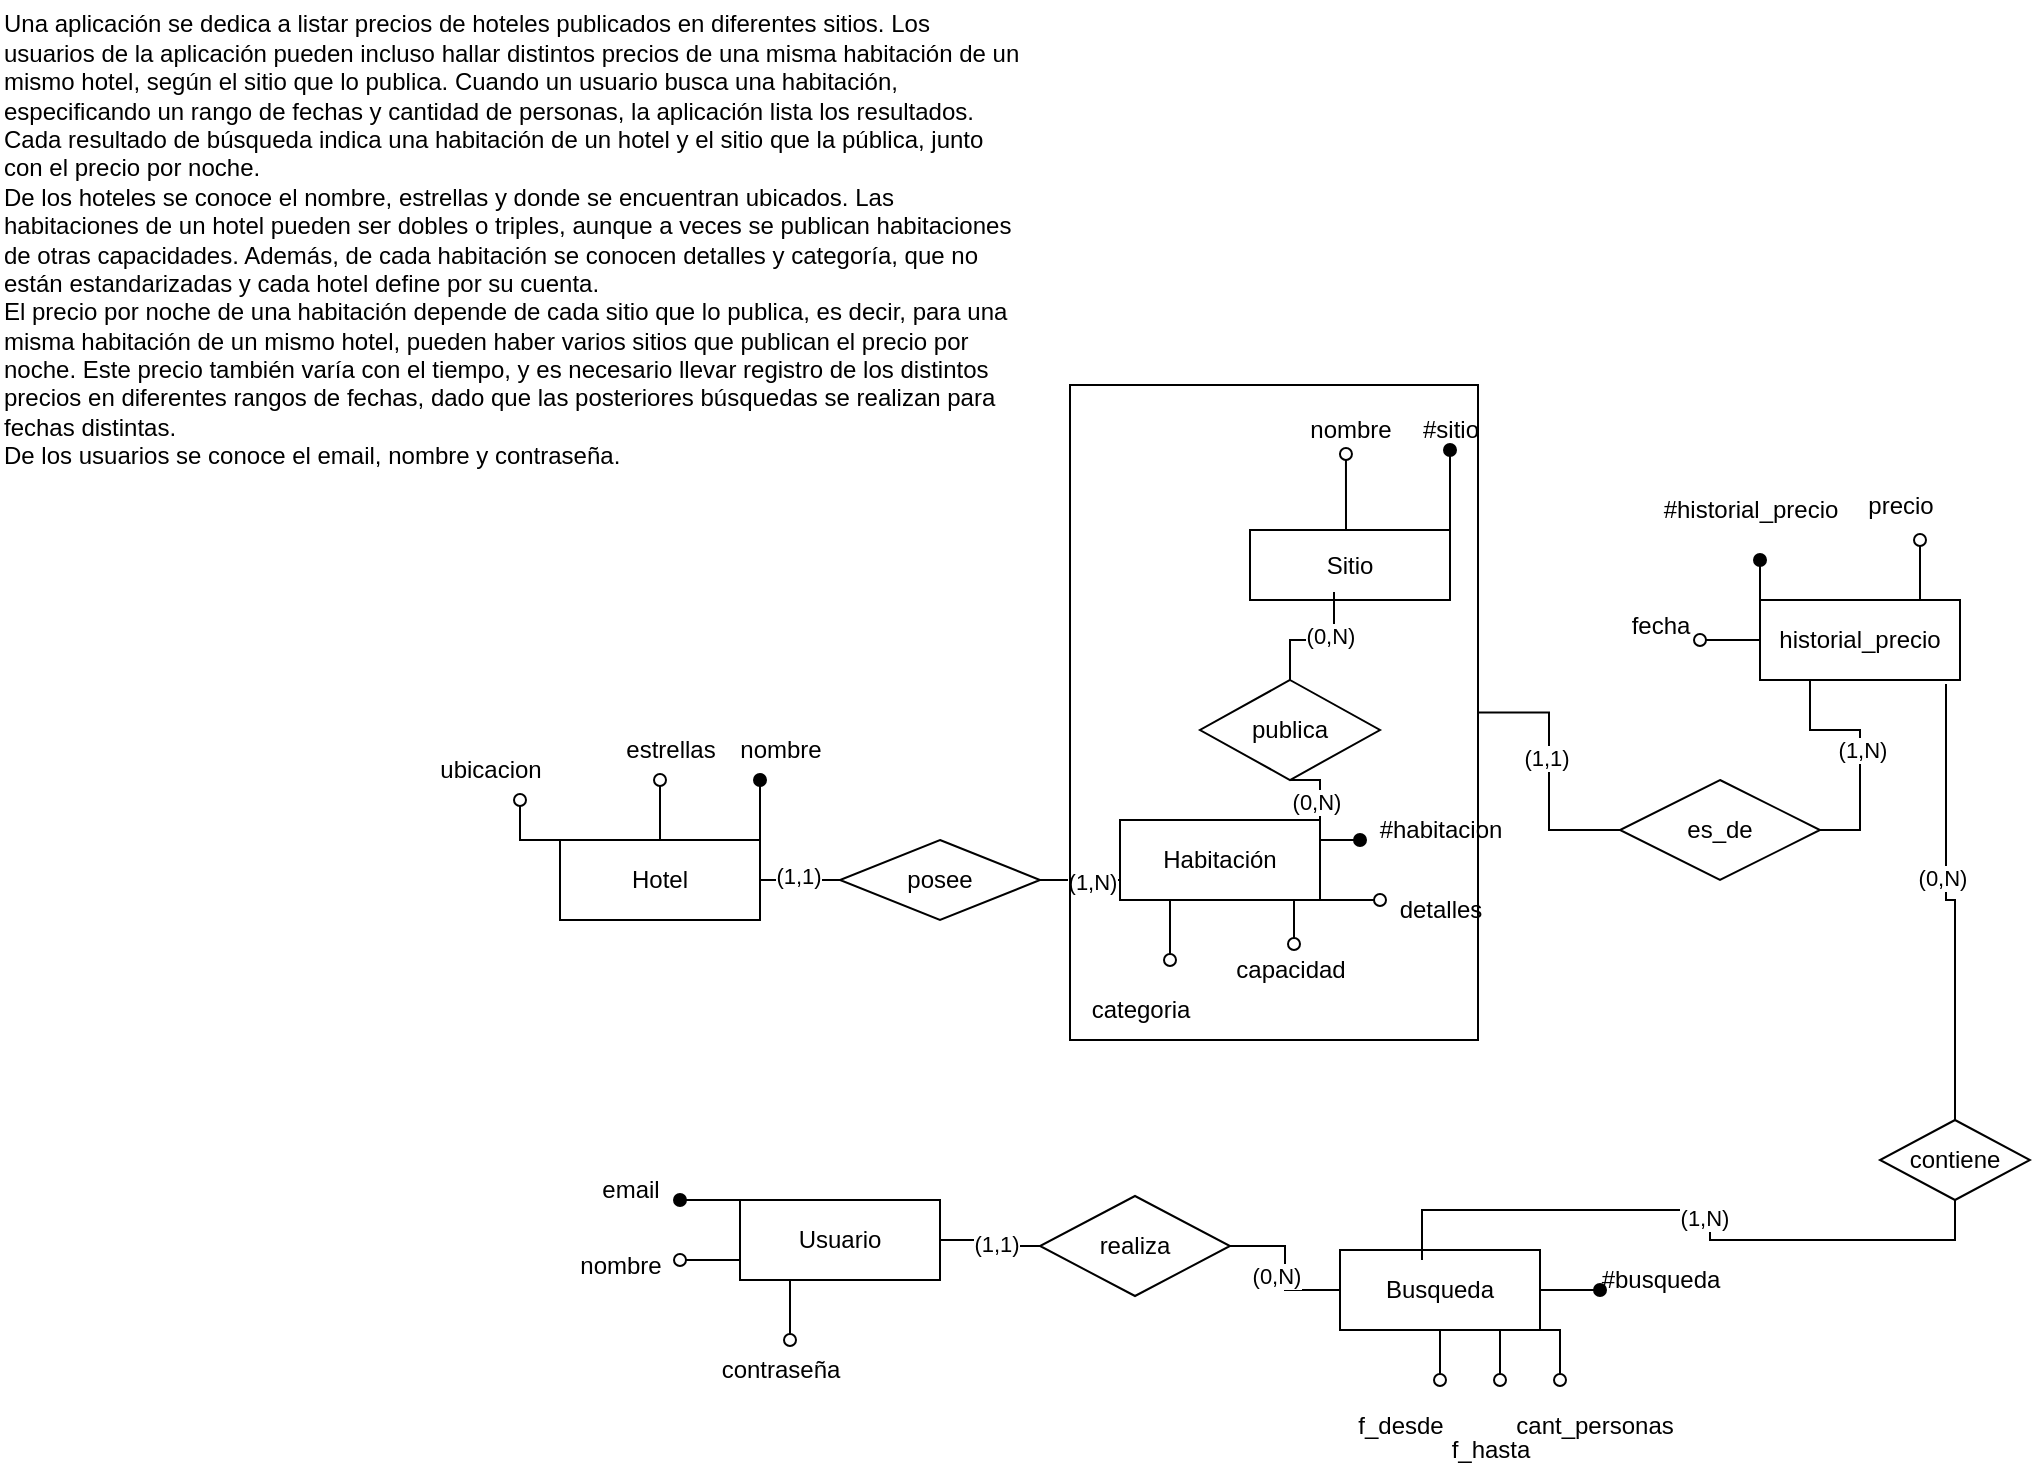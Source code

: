 <mxfile version="28.0.6">
  <diagram name="Página-1" id="sbk1GQn3HhYjgaQl0TJM">
    <mxGraphModel dx="1699" dy="1706" grid="1" gridSize="10" guides="1" tooltips="1" connect="1" arrows="1" fold="1" page="1" pageScale="1" pageWidth="827" pageHeight="1169" math="0" shadow="0">
      <root>
        <mxCell id="0" />
        <mxCell id="1" parent="0" />
        <mxCell id="cxmCBLzJ1Kc4TQCSKeNF-1" value="&lt;div&gt;Una aplicación se dedica a listar precios de hoteles publicados en diferentes sitios. Los&lt;/div&gt;&lt;div&gt;usuarios de la aplicación pueden incluso hallar distintos precios de una misma habitación de un&lt;/div&gt;&lt;div&gt;mismo hotel, según el sitio que lo publica. Cuando un usuario busca una habitación,&lt;/div&gt;&lt;div&gt;especificando un rango de fechas y cantidad de personas, la aplicación lista los resultados.&lt;/div&gt;&lt;div&gt;Cada resultado de búsqueda indica una habitación de un hotel y el sitio que la pública, junto&lt;/div&gt;&lt;div&gt;con el precio por noche.&lt;/div&gt;&lt;div&gt;De los hoteles se conoce el nombre, estrellas y donde se encuentran ubicados. Las&lt;/div&gt;&lt;div&gt;habitaciones de un hotel pueden ser dobles o triples, aunque a veces se publican habitaciones&lt;/div&gt;&lt;div&gt;de otras capacidades. Además, de cada habitación se conocen detalles y categoría, que no&lt;/div&gt;&lt;div&gt;están estandarizadas y cada hotel define por su cuenta.&lt;/div&gt;&lt;div&gt;El precio por noche de una habitación depende de cada sitio que lo publica, es decir, para una&lt;/div&gt;&lt;div&gt;misma habitación de un mismo hotel, pueden haber varios sitios que publican el precio por&lt;/div&gt;&lt;div&gt;noche. Este precio también varía con el tiempo, y es necesario llevar registro de los distintos&lt;/div&gt;&lt;div&gt;precios en diferentes rangos de fechas, dado que las posteriores búsquedas se realizan para&lt;/div&gt;&lt;div&gt;fechas distintas.&lt;/div&gt;&lt;div&gt;De los usuarios se conoce el email, nombre y contraseña.&lt;/div&gt;" style="text;html=1;align=left;verticalAlign=middle;resizable=0;points=[];autosize=1;strokeColor=none;fillColor=none;" parent="1" vertex="1">
          <mxGeometry x="-220" y="-40" width="530" height="240" as="geometry" />
        </mxCell>
        <mxCell id="cxmCBLzJ1Kc4TQCSKeNF-4" style="edgeStyle=orthogonalEdgeStyle;rounded=0;orthogonalLoop=1;jettySize=auto;html=1;exitX=1;exitY=0;exitDx=0;exitDy=0;endArrow=oval;endFill=1;" parent="1" source="cxmCBLzJ1Kc4TQCSKeNF-3" edge="1">
          <mxGeometry relative="1" as="geometry">
            <mxPoint x="160" y="350" as="targetPoint" />
          </mxGeometry>
        </mxCell>
        <mxCell id="cxmCBLzJ1Kc4TQCSKeNF-6" style="edgeStyle=orthogonalEdgeStyle;rounded=0;orthogonalLoop=1;jettySize=auto;html=1;exitX=0.5;exitY=0;exitDx=0;exitDy=0;endArrow=oval;endFill=0;" parent="1" source="cxmCBLzJ1Kc4TQCSKeNF-3" edge="1">
          <mxGeometry relative="1" as="geometry">
            <mxPoint x="110" y="350" as="targetPoint" />
          </mxGeometry>
        </mxCell>
        <mxCell id="cxmCBLzJ1Kc4TQCSKeNF-8" style="edgeStyle=orthogonalEdgeStyle;rounded=0;orthogonalLoop=1;jettySize=auto;html=1;exitX=0;exitY=0;exitDx=0;exitDy=0;endArrow=oval;endFill=0;" parent="1" source="cxmCBLzJ1Kc4TQCSKeNF-3" edge="1">
          <mxGeometry relative="1" as="geometry">
            <mxPoint x="40" y="360" as="targetPoint" />
          </mxGeometry>
        </mxCell>
        <mxCell id="cxmCBLzJ1Kc4TQCSKeNF-3" value="Hotel" style="whiteSpace=wrap;html=1;align=center;" parent="1" vertex="1">
          <mxGeometry x="60" y="380" width="100" height="40" as="geometry" />
        </mxCell>
        <mxCell id="cxmCBLzJ1Kc4TQCSKeNF-5" value="nombre" style="text;html=1;align=center;verticalAlign=middle;resizable=0;points=[];autosize=1;strokeColor=none;fillColor=none;" parent="1" vertex="1">
          <mxGeometry x="140" y="320" width="60" height="30" as="geometry" />
        </mxCell>
        <mxCell id="cxmCBLzJ1Kc4TQCSKeNF-7" value="estrellas" style="text;html=1;align=center;verticalAlign=middle;resizable=0;points=[];autosize=1;strokeColor=none;fillColor=none;" parent="1" vertex="1">
          <mxGeometry x="80" y="320" width="70" height="30" as="geometry" />
        </mxCell>
        <mxCell id="cxmCBLzJ1Kc4TQCSKeNF-9" value="ubicacion" style="text;html=1;align=center;verticalAlign=middle;resizable=0;points=[];autosize=1;strokeColor=none;fillColor=none;" parent="1" vertex="1">
          <mxGeometry x="-10" y="330" width="70" height="30" as="geometry" />
        </mxCell>
        <mxCell id="cxmCBLzJ1Kc4TQCSKeNF-16" style="edgeStyle=orthogonalEdgeStyle;rounded=0;orthogonalLoop=1;jettySize=auto;html=1;exitX=1;exitY=0.25;exitDx=0;exitDy=0;endArrow=oval;endFill=1;" parent="1" source="cxmCBLzJ1Kc4TQCSKeNF-10" edge="1">
          <mxGeometry relative="1" as="geometry">
            <mxPoint x="460" y="380" as="targetPoint" />
          </mxGeometry>
        </mxCell>
        <mxCell id="cxmCBLzJ1Kc4TQCSKeNF-18" style="edgeStyle=orthogonalEdgeStyle;rounded=0;orthogonalLoop=1;jettySize=auto;html=1;exitX=1;exitY=1;exitDx=0;exitDy=0;endArrow=oval;endFill=0;" parent="1" source="cxmCBLzJ1Kc4TQCSKeNF-10" edge="1">
          <mxGeometry relative="1" as="geometry">
            <mxPoint x="470" y="410" as="targetPoint" />
          </mxGeometry>
        </mxCell>
        <mxCell id="tvdAW89CZnoOUbGM9PmC-1" style="edgeStyle=orthogonalEdgeStyle;rounded=0;orthogonalLoop=1;jettySize=auto;html=1;exitX=0.25;exitY=1;exitDx=0;exitDy=0;endArrow=oval;endFill=0;" edge="1" parent="1" source="cxmCBLzJ1Kc4TQCSKeNF-10">
          <mxGeometry relative="1" as="geometry">
            <mxPoint x="365" y="440" as="targetPoint" />
          </mxGeometry>
        </mxCell>
        <mxCell id="cxmCBLzJ1Kc4TQCSKeNF-10" value="Habitación" style="whiteSpace=wrap;html=1;align=center;" parent="1" vertex="1">
          <mxGeometry x="340" y="370" width="100" height="40" as="geometry" />
        </mxCell>
        <mxCell id="cxmCBLzJ1Kc4TQCSKeNF-17" value="#habitacion" style="text;html=1;align=center;verticalAlign=middle;resizable=0;points=[];autosize=1;strokeColor=none;fillColor=none;" parent="1" vertex="1">
          <mxGeometry x="460" y="360" width="80" height="30" as="geometry" />
        </mxCell>
        <mxCell id="cxmCBLzJ1Kc4TQCSKeNF-19" value="detalles" style="text;html=1;align=center;verticalAlign=middle;resizable=0;points=[];autosize=1;strokeColor=none;fillColor=none;" parent="1" vertex="1">
          <mxGeometry x="470" y="400" width="60" height="30" as="geometry" />
        </mxCell>
        <mxCell id="cxmCBLzJ1Kc4TQCSKeNF-23" style="edgeStyle=orthogonalEdgeStyle;rounded=0;orthogonalLoop=1;jettySize=auto;html=1;exitX=0;exitY=0;exitDx=0;exitDy=0;endArrow=oval;endFill=1;" parent="1" source="cxmCBLzJ1Kc4TQCSKeNF-22" edge="1">
          <mxGeometry relative="1" as="geometry">
            <mxPoint x="120" y="560" as="targetPoint" />
          </mxGeometry>
        </mxCell>
        <mxCell id="cxmCBLzJ1Kc4TQCSKeNF-25" style="edgeStyle=orthogonalEdgeStyle;rounded=0;orthogonalLoop=1;jettySize=auto;html=1;exitX=0;exitY=0.75;exitDx=0;exitDy=0;endArrow=oval;endFill=0;" parent="1" source="cxmCBLzJ1Kc4TQCSKeNF-22" edge="1">
          <mxGeometry relative="1" as="geometry">
            <mxPoint x="120" y="590" as="targetPoint" />
          </mxGeometry>
        </mxCell>
        <mxCell id="cxmCBLzJ1Kc4TQCSKeNF-27" style="edgeStyle=orthogonalEdgeStyle;rounded=0;orthogonalLoop=1;jettySize=auto;html=1;exitX=0.25;exitY=1;exitDx=0;exitDy=0;endArrow=oval;endFill=0;" parent="1" source="cxmCBLzJ1Kc4TQCSKeNF-22" edge="1">
          <mxGeometry relative="1" as="geometry">
            <mxPoint x="175" y="630" as="targetPoint" />
          </mxGeometry>
        </mxCell>
        <mxCell id="cxmCBLzJ1Kc4TQCSKeNF-22" value="Usuario" style="whiteSpace=wrap;html=1;align=center;" parent="1" vertex="1">
          <mxGeometry x="150" y="560" width="100" height="40" as="geometry" />
        </mxCell>
        <mxCell id="cxmCBLzJ1Kc4TQCSKeNF-24" value="email" style="text;html=1;align=center;verticalAlign=middle;resizable=0;points=[];autosize=1;strokeColor=none;fillColor=none;" parent="1" vertex="1">
          <mxGeometry x="70" y="540" width="50" height="30" as="geometry" />
        </mxCell>
        <mxCell id="cxmCBLzJ1Kc4TQCSKeNF-26" value="nombre" style="text;html=1;align=center;verticalAlign=middle;resizable=0;points=[];autosize=1;strokeColor=none;fillColor=none;" parent="1" vertex="1">
          <mxGeometry x="60" y="578" width="60" height="30" as="geometry" />
        </mxCell>
        <mxCell id="cxmCBLzJ1Kc4TQCSKeNF-28" value="contraseña" style="text;html=1;align=center;verticalAlign=middle;resizable=0;points=[];autosize=1;strokeColor=none;fillColor=none;" parent="1" vertex="1">
          <mxGeometry x="130" y="630" width="80" height="30" as="geometry" />
        </mxCell>
        <mxCell id="cxmCBLzJ1Kc4TQCSKeNF-30" style="edgeStyle=orthogonalEdgeStyle;rounded=0;orthogonalLoop=1;jettySize=auto;html=1;exitX=1;exitY=0.5;exitDx=0;exitDy=0;entryX=0;entryY=0.75;entryDx=0;entryDy=0;endArrow=none;endFill=0;" parent="1" source="cxmCBLzJ1Kc4TQCSKeNF-29" target="cxmCBLzJ1Kc4TQCSKeNF-10" edge="1">
          <mxGeometry relative="1" as="geometry" />
        </mxCell>
        <mxCell id="cxmCBLzJ1Kc4TQCSKeNF-32" value="(1,N)" style="edgeLabel;html=1;align=center;verticalAlign=middle;resizable=0;points=[];" parent="cxmCBLzJ1Kc4TQCSKeNF-30" vertex="1" connectable="0">
          <mxGeometry x="0.3" y="-1" relative="1" as="geometry">
            <mxPoint as="offset" />
          </mxGeometry>
        </mxCell>
        <mxCell id="cxmCBLzJ1Kc4TQCSKeNF-31" style="edgeStyle=orthogonalEdgeStyle;rounded=0;orthogonalLoop=1;jettySize=auto;html=1;exitX=0;exitY=0.5;exitDx=0;exitDy=0;entryX=1;entryY=0.5;entryDx=0;entryDy=0;endArrow=none;endFill=0;" parent="1" source="cxmCBLzJ1Kc4TQCSKeNF-29" target="cxmCBLzJ1Kc4TQCSKeNF-3" edge="1">
          <mxGeometry relative="1" as="geometry" />
        </mxCell>
        <mxCell id="cxmCBLzJ1Kc4TQCSKeNF-33" value="(1,1)" style="edgeLabel;html=1;align=center;verticalAlign=middle;resizable=0;points=[];" parent="cxmCBLzJ1Kc4TQCSKeNF-31" vertex="1" connectable="0">
          <mxGeometry x="0.05" y="-2" relative="1" as="geometry">
            <mxPoint as="offset" />
          </mxGeometry>
        </mxCell>
        <mxCell id="cxmCBLzJ1Kc4TQCSKeNF-29" value="posee" style="shape=rhombus;perimeter=rhombusPerimeter;whiteSpace=wrap;html=1;align=center;" parent="1" vertex="1">
          <mxGeometry x="200" y="380" width="100" height="40" as="geometry" />
        </mxCell>
        <mxCell id="cxmCBLzJ1Kc4TQCSKeNF-45" style="edgeStyle=orthogonalEdgeStyle;rounded=0;orthogonalLoop=1;jettySize=auto;html=1;exitX=1;exitY=0;exitDx=0;exitDy=0;endArrow=oval;endFill=1;" parent="1" source="cxmCBLzJ1Kc4TQCSKeNF-44" edge="1">
          <mxGeometry relative="1" as="geometry">
            <mxPoint x="505" y="185" as="targetPoint" />
          </mxGeometry>
        </mxCell>
        <mxCell id="cxmCBLzJ1Kc4TQCSKeNF-47" style="edgeStyle=orthogonalEdgeStyle;rounded=0;orthogonalLoop=1;jettySize=auto;html=1;exitX=0.5;exitY=0;exitDx=0;exitDy=0;endArrow=oval;endFill=0;entryX=0.633;entryY=1.067;entryDx=0;entryDy=0;entryPerimeter=0;" parent="1" source="cxmCBLzJ1Kc4TQCSKeNF-44" edge="1">
          <mxGeometry relative="1" as="geometry">
            <mxPoint x="452.98" y="187.01" as="targetPoint" />
          </mxGeometry>
        </mxCell>
        <mxCell id="cxmCBLzJ1Kc4TQCSKeNF-44" value="Sitio" style="whiteSpace=wrap;html=1;align=center;" parent="1" vertex="1">
          <mxGeometry x="405" y="225" width="100" height="35" as="geometry" />
        </mxCell>
        <mxCell id="cxmCBLzJ1Kc4TQCSKeNF-46" value="#sitio" style="text;html=1;align=center;verticalAlign=middle;resizable=0;points=[];autosize=1;strokeColor=none;fillColor=none;" parent="1" vertex="1">
          <mxGeometry x="480" y="160" width="50" height="30" as="geometry" />
        </mxCell>
        <mxCell id="cxmCBLzJ1Kc4TQCSKeNF-48" value="nombre" style="text;html=1;align=center;verticalAlign=middle;resizable=0;points=[];autosize=1;strokeColor=none;fillColor=none;" parent="1" vertex="1">
          <mxGeometry x="425" y="160" width="60" height="30" as="geometry" />
        </mxCell>
        <mxCell id="cxmCBLzJ1Kc4TQCSKeNF-55" style="edgeStyle=orthogonalEdgeStyle;rounded=0;orthogonalLoop=1;jettySize=auto;html=1;exitX=0.5;exitY=1;exitDx=0;exitDy=0;entryX=1;entryY=0;entryDx=0;entryDy=0;endArrow=none;endFill=0;" parent="1" source="cxmCBLzJ1Kc4TQCSKeNF-53" target="cxmCBLzJ1Kc4TQCSKeNF-10" edge="1">
          <mxGeometry relative="1" as="geometry" />
        </mxCell>
        <mxCell id="cxmCBLzJ1Kc4TQCSKeNF-59" value="(0,N)" style="edgeLabel;html=1;align=center;verticalAlign=middle;resizable=0;points=[];" parent="cxmCBLzJ1Kc4TQCSKeNF-55" vertex="1" connectable="0">
          <mxGeometry x="0.486" y="-2" relative="1" as="geometry">
            <mxPoint as="offset" />
          </mxGeometry>
        </mxCell>
        <mxCell id="cxmCBLzJ1Kc4TQCSKeNF-53" value="publica" style="shape=rhombus;perimeter=rhombusPerimeter;whiteSpace=wrap;html=1;align=center;" parent="1" vertex="1">
          <mxGeometry x="380" y="300" width="90" height="50" as="geometry" />
        </mxCell>
        <mxCell id="cxmCBLzJ1Kc4TQCSKeNF-54" style="edgeStyle=orthogonalEdgeStyle;rounded=0;orthogonalLoop=1;jettySize=auto;html=1;exitX=0.5;exitY=0;exitDx=0;exitDy=0;entryX=0.42;entryY=0.886;entryDx=0;entryDy=0;entryPerimeter=0;endArrow=none;endFill=0;" parent="1" source="cxmCBLzJ1Kc4TQCSKeNF-53" target="cxmCBLzJ1Kc4TQCSKeNF-44" edge="1">
          <mxGeometry relative="1" as="geometry">
            <mxPoint x="450" y="280" as="sourcePoint" />
          </mxGeometry>
        </mxCell>
        <mxCell id="cxmCBLzJ1Kc4TQCSKeNF-60" value="(0,N)" style="edgeLabel;html=1;align=center;verticalAlign=middle;resizable=0;points=[];" parent="cxmCBLzJ1Kc4TQCSKeNF-54" vertex="1" connectable="0">
          <mxGeometry x="0.212" y="2" relative="1" as="geometry">
            <mxPoint as="offset" />
          </mxGeometry>
        </mxCell>
        <mxCell id="cxmCBLzJ1Kc4TQCSKeNF-58" value="capacidad" style="text;html=1;align=center;verticalAlign=middle;resizable=0;points=[];autosize=1;strokeColor=none;fillColor=none;" parent="1" vertex="1">
          <mxGeometry x="385" y="430" width="80" height="30" as="geometry" />
        </mxCell>
        <mxCell id="cxmCBLzJ1Kc4TQCSKeNF-66" style="edgeStyle=orthogonalEdgeStyle;rounded=0;orthogonalLoop=1;jettySize=auto;html=1;exitX=0;exitY=0;exitDx=0;exitDy=0;endArrow=oval;endFill=1;" parent="1" source="cxmCBLzJ1Kc4TQCSKeNF-62" edge="1">
          <mxGeometry relative="1" as="geometry">
            <mxPoint x="660" y="240" as="targetPoint" />
          </mxGeometry>
        </mxCell>
        <mxCell id="cxmCBLzJ1Kc4TQCSKeNF-68" style="edgeStyle=orthogonalEdgeStyle;rounded=0;orthogonalLoop=1;jettySize=auto;html=1;exitX=0.75;exitY=0;exitDx=0;exitDy=0;endArrow=oval;endFill=0;" parent="1" source="cxmCBLzJ1Kc4TQCSKeNF-62" edge="1">
          <mxGeometry relative="1" as="geometry">
            <mxPoint x="740" y="230" as="targetPoint" />
          </mxGeometry>
        </mxCell>
        <mxCell id="cxmCBLzJ1Kc4TQCSKeNF-71" style="edgeStyle=orthogonalEdgeStyle;rounded=0;orthogonalLoop=1;jettySize=auto;html=1;exitX=0;exitY=0.5;exitDx=0;exitDy=0;endArrow=oval;endFill=0;" parent="1" source="cxmCBLzJ1Kc4TQCSKeNF-62" edge="1">
          <mxGeometry relative="1" as="geometry">
            <mxPoint x="630" y="280" as="targetPoint" />
          </mxGeometry>
        </mxCell>
        <mxCell id="cxmCBLzJ1Kc4TQCSKeNF-62" value="historial_precio" style="whiteSpace=wrap;html=1;align=center;" parent="1" vertex="1">
          <mxGeometry x="660" y="260" width="100" height="40" as="geometry" />
        </mxCell>
        <mxCell id="cxmCBLzJ1Kc4TQCSKeNF-64" style="edgeStyle=orthogonalEdgeStyle;rounded=0;orthogonalLoop=1;jettySize=auto;html=1;exitX=0;exitY=0.5;exitDx=0;exitDy=0;entryX=1;entryY=0.5;entryDx=0;entryDy=0;endArrow=none;endFill=0;" parent="1" source="cxmCBLzJ1Kc4TQCSKeNF-63" target="cxmCBLzJ1Kc4TQCSKeNF-61" edge="1">
          <mxGeometry relative="1" as="geometry" />
        </mxCell>
        <mxCell id="cxmCBLzJ1Kc4TQCSKeNF-73" value="(1,1)" style="edgeLabel;html=1;align=center;verticalAlign=middle;resizable=0;points=[];" parent="cxmCBLzJ1Kc4TQCSKeNF-64" vertex="1" connectable="0">
          <mxGeometry x="0.108" y="2" relative="1" as="geometry">
            <mxPoint as="offset" />
          </mxGeometry>
        </mxCell>
        <mxCell id="cxmCBLzJ1Kc4TQCSKeNF-65" style="edgeStyle=orthogonalEdgeStyle;rounded=0;orthogonalLoop=1;jettySize=auto;html=1;exitX=1;exitY=0.5;exitDx=0;exitDy=0;entryX=0.25;entryY=1;entryDx=0;entryDy=0;endArrow=none;endFill=0;" parent="1" source="cxmCBLzJ1Kc4TQCSKeNF-63" target="cxmCBLzJ1Kc4TQCSKeNF-62" edge="1">
          <mxGeometry relative="1" as="geometry" />
        </mxCell>
        <mxCell id="cxmCBLzJ1Kc4TQCSKeNF-74" value="(1,N)" style="edgeLabel;html=1;align=center;verticalAlign=middle;resizable=0;points=[];" parent="cxmCBLzJ1Kc4TQCSKeNF-65" vertex="1" connectable="0">
          <mxGeometry y="-1" relative="1" as="geometry">
            <mxPoint as="offset" />
          </mxGeometry>
        </mxCell>
        <mxCell id="cxmCBLzJ1Kc4TQCSKeNF-63" value="es_de" style="shape=rhombus;perimeter=rhombusPerimeter;whiteSpace=wrap;html=1;align=center;" parent="1" vertex="1">
          <mxGeometry x="590" y="350" width="100" height="50" as="geometry" />
        </mxCell>
        <mxCell id="cxmCBLzJ1Kc4TQCSKeNF-67" value="#historial_precio" style="text;html=1;align=center;verticalAlign=middle;resizable=0;points=[];autosize=1;strokeColor=none;fillColor=none;" parent="1" vertex="1">
          <mxGeometry x="600" y="200" width="110" height="30" as="geometry" />
        </mxCell>
        <mxCell id="cxmCBLzJ1Kc4TQCSKeNF-70" value="precio" style="text;html=1;align=center;verticalAlign=middle;resizable=0;points=[];autosize=1;strokeColor=none;fillColor=none;" parent="1" vertex="1">
          <mxGeometry x="700" y="198" width="60" height="30" as="geometry" />
        </mxCell>
        <mxCell id="cxmCBLzJ1Kc4TQCSKeNF-72" value="fecha" style="text;html=1;align=center;verticalAlign=middle;resizable=0;points=[];autosize=1;strokeColor=none;fillColor=none;" parent="1" vertex="1">
          <mxGeometry x="585" y="258" width="50" height="30" as="geometry" />
        </mxCell>
        <mxCell id="cxmCBLzJ1Kc4TQCSKeNF-86" style="edgeStyle=orthogonalEdgeStyle;rounded=0;orthogonalLoop=1;jettySize=auto;html=1;exitX=1;exitY=0.5;exitDx=0;exitDy=0;endArrow=oval;endFill=1;" parent="1" source="cxmCBLzJ1Kc4TQCSKeNF-75" edge="1">
          <mxGeometry relative="1" as="geometry">
            <mxPoint x="580" y="605" as="targetPoint" />
          </mxGeometry>
        </mxCell>
        <mxCell id="cxmCBLzJ1Kc4TQCSKeNF-90" style="edgeStyle=orthogonalEdgeStyle;rounded=0;orthogonalLoop=1;jettySize=auto;html=1;exitX=0.5;exitY=1;exitDx=0;exitDy=0;endArrow=oval;endFill=0;" parent="1" source="cxmCBLzJ1Kc4TQCSKeNF-75" edge="1">
          <mxGeometry relative="1" as="geometry">
            <mxPoint x="500" y="650" as="targetPoint" />
          </mxGeometry>
        </mxCell>
        <mxCell id="cxmCBLzJ1Kc4TQCSKeNF-92" style="edgeStyle=orthogonalEdgeStyle;rounded=0;orthogonalLoop=1;jettySize=auto;html=1;exitX=1;exitY=1;exitDx=0;exitDy=0;endArrow=oval;endFill=0;" parent="1" source="cxmCBLzJ1Kc4TQCSKeNF-75" edge="1">
          <mxGeometry relative="1" as="geometry">
            <mxPoint x="560" y="650" as="targetPoint" />
          </mxGeometry>
        </mxCell>
        <mxCell id="cxmCBLzJ1Kc4TQCSKeNF-75" value="Busqueda" style="whiteSpace=wrap;html=1;align=center;" parent="1" vertex="1">
          <mxGeometry x="450" y="585" width="100" height="40" as="geometry" />
        </mxCell>
        <mxCell id="cxmCBLzJ1Kc4TQCSKeNF-77" style="edgeStyle=orthogonalEdgeStyle;rounded=0;orthogonalLoop=1;jettySize=auto;html=1;exitX=0;exitY=0.5;exitDx=0;exitDy=0;entryX=1;entryY=0.5;entryDx=0;entryDy=0;endArrow=none;endFill=0;" parent="1" source="cxmCBLzJ1Kc4TQCSKeNF-76" target="cxmCBLzJ1Kc4TQCSKeNF-22" edge="1">
          <mxGeometry relative="1" as="geometry" />
        </mxCell>
        <mxCell id="cxmCBLzJ1Kc4TQCSKeNF-79" value="(1,1)" style="edgeLabel;html=1;align=center;verticalAlign=middle;resizable=0;points=[];" parent="cxmCBLzJ1Kc4TQCSKeNF-77" vertex="1" connectable="0">
          <mxGeometry x="-0.17" y="-1" relative="1" as="geometry">
            <mxPoint as="offset" />
          </mxGeometry>
        </mxCell>
        <mxCell id="cxmCBLzJ1Kc4TQCSKeNF-78" style="edgeStyle=orthogonalEdgeStyle;rounded=0;orthogonalLoop=1;jettySize=auto;html=1;exitX=1;exitY=0.5;exitDx=0;exitDy=0;entryX=0;entryY=0.5;entryDx=0;entryDy=0;endArrow=none;endFill=0;" parent="1" source="cxmCBLzJ1Kc4TQCSKeNF-76" target="cxmCBLzJ1Kc4TQCSKeNF-75" edge="1">
          <mxGeometry relative="1" as="geometry" />
        </mxCell>
        <mxCell id="cxmCBLzJ1Kc4TQCSKeNF-80" value="(0,N)" style="edgeLabel;html=1;align=center;verticalAlign=middle;resizable=0;points=[];" parent="cxmCBLzJ1Kc4TQCSKeNF-78" vertex="1" connectable="0">
          <mxGeometry x="0.105" y="-5" relative="1" as="geometry">
            <mxPoint as="offset" />
          </mxGeometry>
        </mxCell>
        <mxCell id="cxmCBLzJ1Kc4TQCSKeNF-76" value="realiza" style="shape=rhombus;perimeter=rhombusPerimeter;whiteSpace=wrap;html=1;align=center;" parent="1" vertex="1">
          <mxGeometry x="300" y="558" width="95" height="50" as="geometry" />
        </mxCell>
        <mxCell id="cxmCBLzJ1Kc4TQCSKeNF-82" style="edgeStyle=orthogonalEdgeStyle;rounded=0;orthogonalLoop=1;jettySize=auto;html=1;exitX=0.5;exitY=0;exitDx=0;exitDy=0;entryX=0.93;entryY=1.05;entryDx=0;entryDy=0;endArrow=none;endFill=0;entryPerimeter=0;" parent="1" source="cxmCBLzJ1Kc4TQCSKeNF-81" target="cxmCBLzJ1Kc4TQCSKeNF-62" edge="1">
          <mxGeometry relative="1" as="geometry" />
        </mxCell>
        <mxCell id="cxmCBLzJ1Kc4TQCSKeNF-84" value="(0,N)" style="edgeLabel;html=1;align=center;verticalAlign=middle;resizable=0;points=[];" parent="cxmCBLzJ1Kc4TQCSKeNF-82" vertex="1" connectable="0">
          <mxGeometry x="0.13" y="2" relative="1" as="geometry">
            <mxPoint as="offset" />
          </mxGeometry>
        </mxCell>
        <mxCell id="cxmCBLzJ1Kc4TQCSKeNF-81" value="contiene" style="shape=rhombus;perimeter=rhombusPerimeter;whiteSpace=wrap;html=1;align=center;" parent="1" vertex="1">
          <mxGeometry x="720" y="520" width="75" height="40" as="geometry" />
        </mxCell>
        <mxCell id="cxmCBLzJ1Kc4TQCSKeNF-83" style="edgeStyle=orthogonalEdgeStyle;rounded=0;orthogonalLoop=1;jettySize=auto;html=1;exitX=0.5;exitY=1;exitDx=0;exitDy=0;entryX=0.41;entryY=0.125;entryDx=0;entryDy=0;entryPerimeter=0;endArrow=none;endFill=0;" parent="1" source="cxmCBLzJ1Kc4TQCSKeNF-81" target="cxmCBLzJ1Kc4TQCSKeNF-75" edge="1">
          <mxGeometry relative="1" as="geometry" />
        </mxCell>
        <mxCell id="cxmCBLzJ1Kc4TQCSKeNF-85" value="(1,N)" style="edgeLabel;html=1;align=center;verticalAlign=middle;resizable=0;points=[];" parent="cxmCBLzJ1Kc4TQCSKeNF-83" vertex="1" connectable="0">
          <mxGeometry x="-0.015" y="4" relative="1" as="geometry">
            <mxPoint as="offset" />
          </mxGeometry>
        </mxCell>
        <mxCell id="cxmCBLzJ1Kc4TQCSKeNF-87" value="#busqueda" style="text;html=1;align=center;verticalAlign=middle;resizable=0;points=[];autosize=1;strokeColor=none;fillColor=none;" parent="1" vertex="1">
          <mxGeometry x="570" y="585" width="80" height="30" as="geometry" />
        </mxCell>
        <mxCell id="cxmCBLzJ1Kc4TQCSKeNF-91" value="f_desde" style="text;html=1;align=center;verticalAlign=middle;resizable=0;points=[];autosize=1;strokeColor=none;fillColor=none;" parent="1" vertex="1">
          <mxGeometry x="445" y="658" width="70" height="30" as="geometry" />
        </mxCell>
        <mxCell id="cxmCBLzJ1Kc4TQCSKeNF-93" value="cant_personas" style="text;html=1;align=center;verticalAlign=middle;resizable=0;points=[];autosize=1;strokeColor=none;fillColor=none;" parent="1" vertex="1">
          <mxGeometry x="527" y="658" width="100" height="30" as="geometry" />
        </mxCell>
        <mxCell id="A3lvA_cR8wCBud5QVF7D-6" value="" style="edgeStyle=orthogonalEdgeStyle;rounded=0;orthogonalLoop=1;jettySize=auto;html=1;exitX=0.75;exitY=1;exitDx=0;exitDy=0;endArrow=oval;endFill=0;entryX=0.525;entryY=0.067;entryDx=0;entryDy=0;entryPerimeter=0;" parent="1" source="cxmCBLzJ1Kc4TQCSKeNF-10" target="cxmCBLzJ1Kc4TQCSKeNF-58" edge="1">
          <mxGeometry relative="1" as="geometry">
            <mxPoint x="415" y="450" as="targetPoint" />
            <mxPoint x="415" y="410" as="sourcePoint" />
          </mxGeometry>
        </mxCell>
        <mxCell id="cxmCBLzJ1Kc4TQCSKeNF-61" value="" style="rounded=0;whiteSpace=wrap;html=1;fillColor=none;" parent="1" vertex="1">
          <mxGeometry x="315" y="152.5" width="204" height="327.5" as="geometry" />
        </mxCell>
        <mxCell id="7MSxbc0xSblbKJlrkb8S-1" value="f_hasta" style="text;html=1;align=center;verticalAlign=middle;resizable=0;points=[];autosize=1;strokeColor=none;fillColor=none;" parent="1" vertex="1">
          <mxGeometry x="495" y="670" width="60" height="30" as="geometry" />
        </mxCell>
        <mxCell id="7MSxbc0xSblbKJlrkb8S-2" style="edgeStyle=orthogonalEdgeStyle;rounded=0;orthogonalLoop=1;jettySize=auto;html=1;exitX=0.75;exitY=1;exitDx=0;exitDy=0;endArrow=oval;endFill=0;" parent="1" source="cxmCBLzJ1Kc4TQCSKeNF-75" edge="1">
          <mxGeometry relative="1" as="geometry">
            <mxPoint x="530" y="650" as="targetPoint" />
            <mxPoint x="560" y="660" as="sourcePoint" />
          </mxGeometry>
        </mxCell>
        <mxCell id="tvdAW89CZnoOUbGM9PmC-2" value="categoria" style="text;html=1;align=center;verticalAlign=middle;resizable=0;points=[];autosize=1;strokeColor=none;fillColor=none;" vertex="1" parent="1">
          <mxGeometry x="315" y="450" width="70" height="30" as="geometry" />
        </mxCell>
      </root>
    </mxGraphModel>
  </diagram>
</mxfile>
